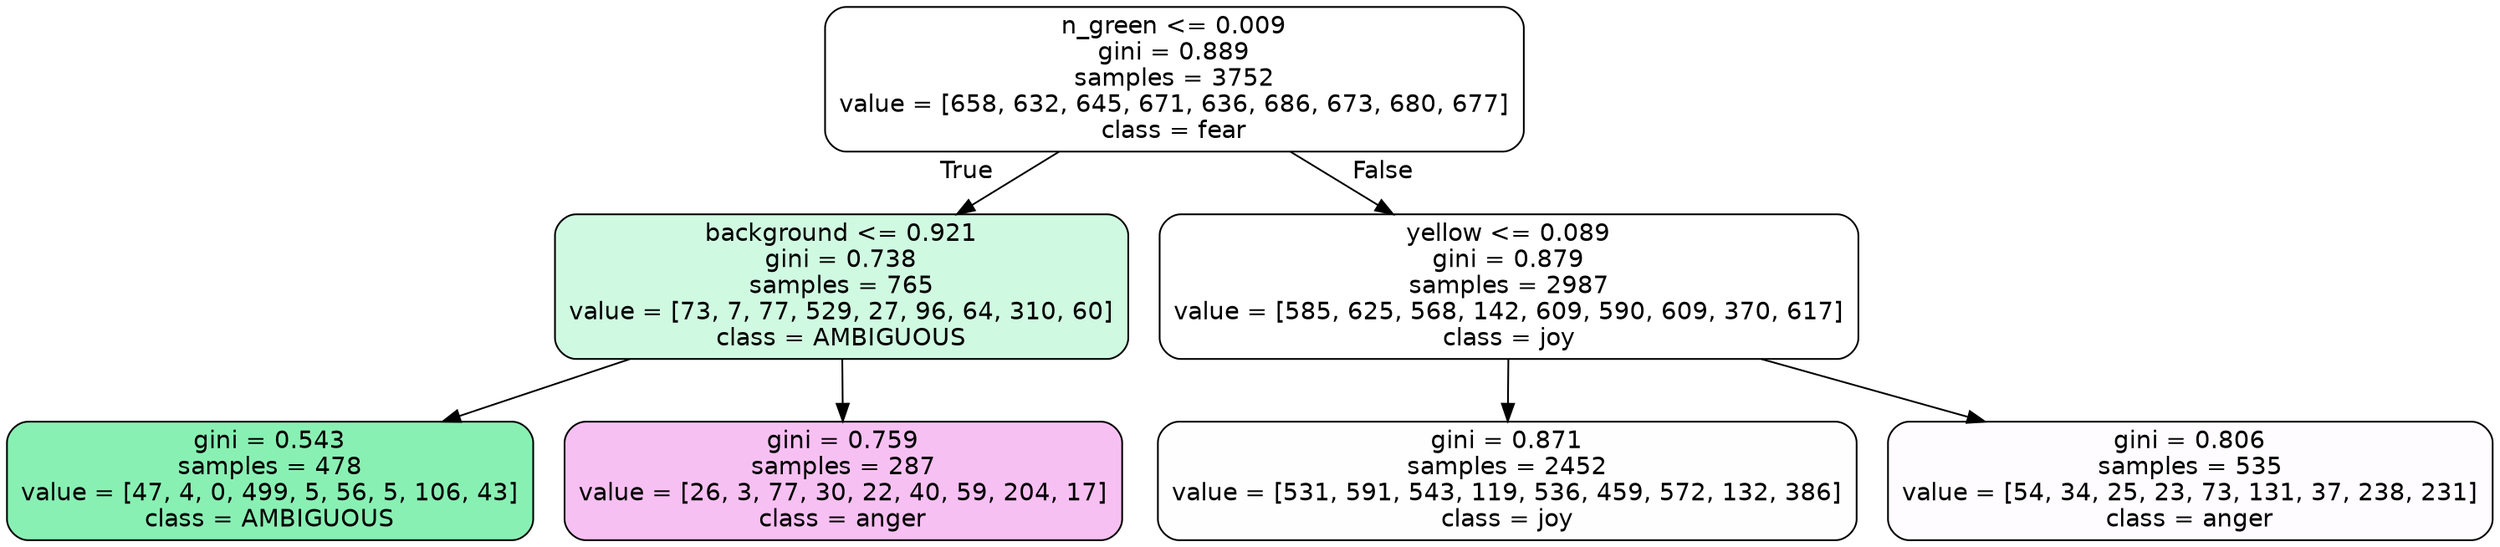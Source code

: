 digraph Tree {
node [shape=box, style="filled, rounded", color="black", fontname=helvetica] ;
edge [fontname=helvetica] ;
0 [label="n_green <= 0.009\ngini = 0.889\nsamples = 3752\nvalue = [658, 632, 645, 671, 636, 686, 673, 680, 677]\nclass = fear", fillcolor="#3964e500"] ;
1 [label="background <= 0.921\ngini = 0.738\nsamples = 765\nvalue = [73, 7, 77, 529, 27, 96, 64, 310, 60]\nclass = AMBIGUOUS", fillcolor="#39e5813c"] ;
0 -> 1 [labeldistance=2.5, labelangle=45, headlabel="True"] ;
2 [label="gini = 0.543\nsamples = 478\nvalue = [47, 4, 0, 499, 5, 56, 5, 106, 43]\nclass = AMBIGUOUS", fillcolor="#39e58198"] ;
1 -> 2 ;
3 [label="gini = 0.759\nsamples = 287\nvalue = [26, 3, 77, 30, 22, 40, 59, 204, 17]\nclass = anger", fillcolor="#e539d751"] ;
1 -> 3 ;
4 [label="yellow <= 0.089\ngini = 0.879\nsamples = 2987\nvalue = [585, 625, 568, 142, 609, 590, 609, 370, 617]\nclass = joy", fillcolor="#d7e53900"] ;
0 -> 4 [labeldistance=2.5, labelangle=-45, headlabel="False"] ;
5 [label="gini = 0.871\nsamples = 2452\nvalue = [531, 591, 543, 119, 536, 459, 572, 132, 386]\nclass = joy", fillcolor="#d7e53901"] ;
4 -> 5 ;
6 [label="gini = 0.806\nsamples = 535\nvalue = [54, 34, 25, 23, 73, 131, 37, 238, 231]\nclass = anger", fillcolor="#e539d703"] ;
4 -> 6 ;
}